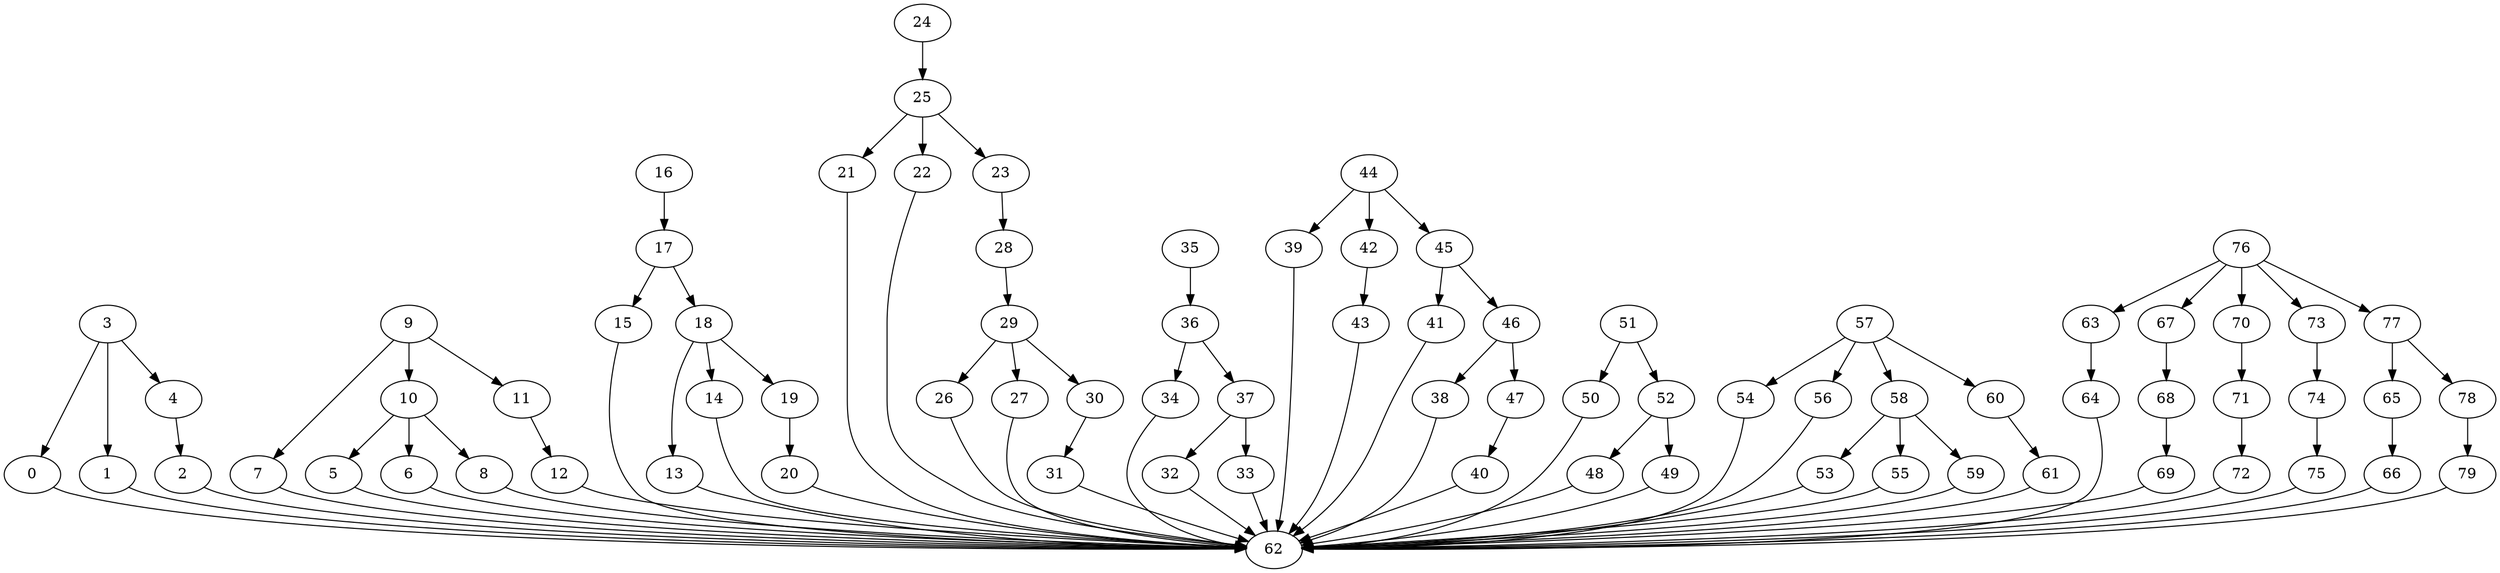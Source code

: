 strict digraph  {
0 [exec=188];
1 [exec=190];
2 [exec=171];
3 [exec=151];
4 [exec=88];
5 [exec=90];
6 [exec=60];
7 [exec=127];
8 [exec=57];
9 [exec=118];
10 [exec=171];
11 [exec=149];
12 [exec=159];
13 [exec=116];
14 [exec=161];
15 [exec=127];
16 [exec=157];
17 [exec=179];
18 [exec=148];
19 [exec=196];
20 [exec=139];
21 [exec=159];
22 [exec=156];
23 [exec=80];
24 [exec=61];
25 [exec=61];
26 [exec=51];
27 [exec=69];
28 [exec=77];
29 [exec=187];
30 [exec=58];
31 [exec=100];
32 [exec=146];
33 [exec=167];
34 [exec=183];
35 [exec=148];
36 [exec=193];
37 [exec=76];
38 [exec=127];
39 [exec=161];
40 [exec=116];
41 [exec=183];
42 [exec=127];
43 [exec=190];
44 [exec=136];
45 [exec=52];
46 [exec=156];
47 [exec=198];
48 [exec=185];
49 [exec=98];
50 [exec=130];
51 [exec=197];
52 [exec=96];
53 [exec=157];
54 [exec=124];
55 [exec=182];
56 [exec=119];
57 [exec=168];
58 [exec=138];
59 [exec=156];
60 [exec=124];
61 [exec=157];
62 [exec=195];
63 [exec=193];
64 [exec=106];
65 [exec=58];
66 [exec=166];
67 [exec=182];
68 [exec=123];
69 [exec=189];
70 [exec=137];
71 [exec=108];
72 [exec=67];
73 [exec=200];
74 [exec=123];
75 [exec=80];
76 [exec=112];
77 [exec=61];
78 [exec=58];
79 [exec=181];
0 -> 62  [comm=19];
1 -> 62  [comm=5];
2 -> 62  [comm=12];
3 -> 4  [comm=11];
3 -> 0  [comm=13];
3 -> 1  [comm=7];
4 -> 2  [comm=18];
5 -> 62  [comm=12];
6 -> 62  [comm=18];
7 -> 62  [comm=9];
8 -> 62  [comm=5];
9 -> 10  [comm=15];
9 -> 7  [comm=16];
9 -> 11  [comm=13];
10 -> 5  [comm=8];
10 -> 6  [comm=19];
10 -> 8  [comm=8];
11 -> 12  [comm=17];
12 -> 62  [comm=8];
13 -> 62  [comm=15];
14 -> 62  [comm=8];
15 -> 62  [comm=5];
16 -> 17  [comm=20];
17 -> 18  [comm=9];
17 -> 15  [comm=12];
18 -> 13  [comm=17];
18 -> 14  [comm=6];
18 -> 19  [comm=7];
19 -> 20  [comm=8];
20 -> 62  [comm=17];
21 -> 62  [comm=10];
22 -> 62  [comm=5];
23 -> 28  [comm=15];
24 -> 25  [comm=8];
25 -> 21  [comm=5];
25 -> 22  [comm=8];
25 -> 23  [comm=20];
26 -> 62  [comm=14];
27 -> 62  [comm=14];
28 -> 29  [comm=7];
29 -> 26  [comm=6];
29 -> 27  [comm=12];
29 -> 30  [comm=8];
30 -> 31  [comm=8];
31 -> 62  [comm=6];
32 -> 62  [comm=15];
33 -> 62  [comm=10];
34 -> 62  [comm=7];
35 -> 36  [comm=12];
36 -> 37  [comm=10];
36 -> 34  [comm=12];
37 -> 32  [comm=19];
37 -> 33  [comm=17];
38 -> 62  [comm=13];
39 -> 62  [comm=16];
40 -> 62  [comm=17];
41 -> 62  [comm=16];
42 -> 43  [comm=18];
43 -> 62  [comm=7];
44 -> 45  [comm=17];
44 -> 39  [comm=12];
44 -> 42  [comm=18];
45 -> 46  [comm=10];
45 -> 41  [comm=18];
46 -> 47  [comm=20];
46 -> 38  [comm=9];
47 -> 40  [comm=17];
48 -> 62  [comm=9];
49 -> 62  [comm=10];
50 -> 62  [comm=8];
51 -> 52  [comm=20];
51 -> 50  [comm=20];
52 -> 48  [comm=19];
52 -> 49  [comm=10];
53 -> 62  [comm=9];
54 -> 62  [comm=13];
55 -> 62  [comm=11];
56 -> 62  [comm=9];
57 -> 58  [comm=15];
57 -> 54  [comm=12];
57 -> 56  [comm=14];
57 -> 60  [comm=18];
58 -> 59  [comm=13];
58 -> 53  [comm=11];
58 -> 55  [comm=14];
59 -> 62  [comm=5];
60 -> 61  [comm=13];
61 -> 62  [comm=20];
63 -> 64  [comm=17];
64 -> 62  [comm=11];
65 -> 66  [comm=10];
66 -> 62  [comm=16];
67 -> 68  [comm=12];
68 -> 69  [comm=15];
69 -> 62  [comm=20];
70 -> 71  [comm=9];
71 -> 72  [comm=18];
72 -> 62  [comm=20];
73 -> 74  [comm=11];
74 -> 75  [comm=19];
75 -> 62  [comm=5];
76 -> 77  [comm=20];
76 -> 63  [comm=7];
76 -> 67  [comm=17];
76 -> 70  [comm=6];
76 -> 73  [comm=19];
77 -> 78  [comm=12];
77 -> 65  [comm=12];
78 -> 79  [comm=7];
79 -> 62  [comm=11];
}
